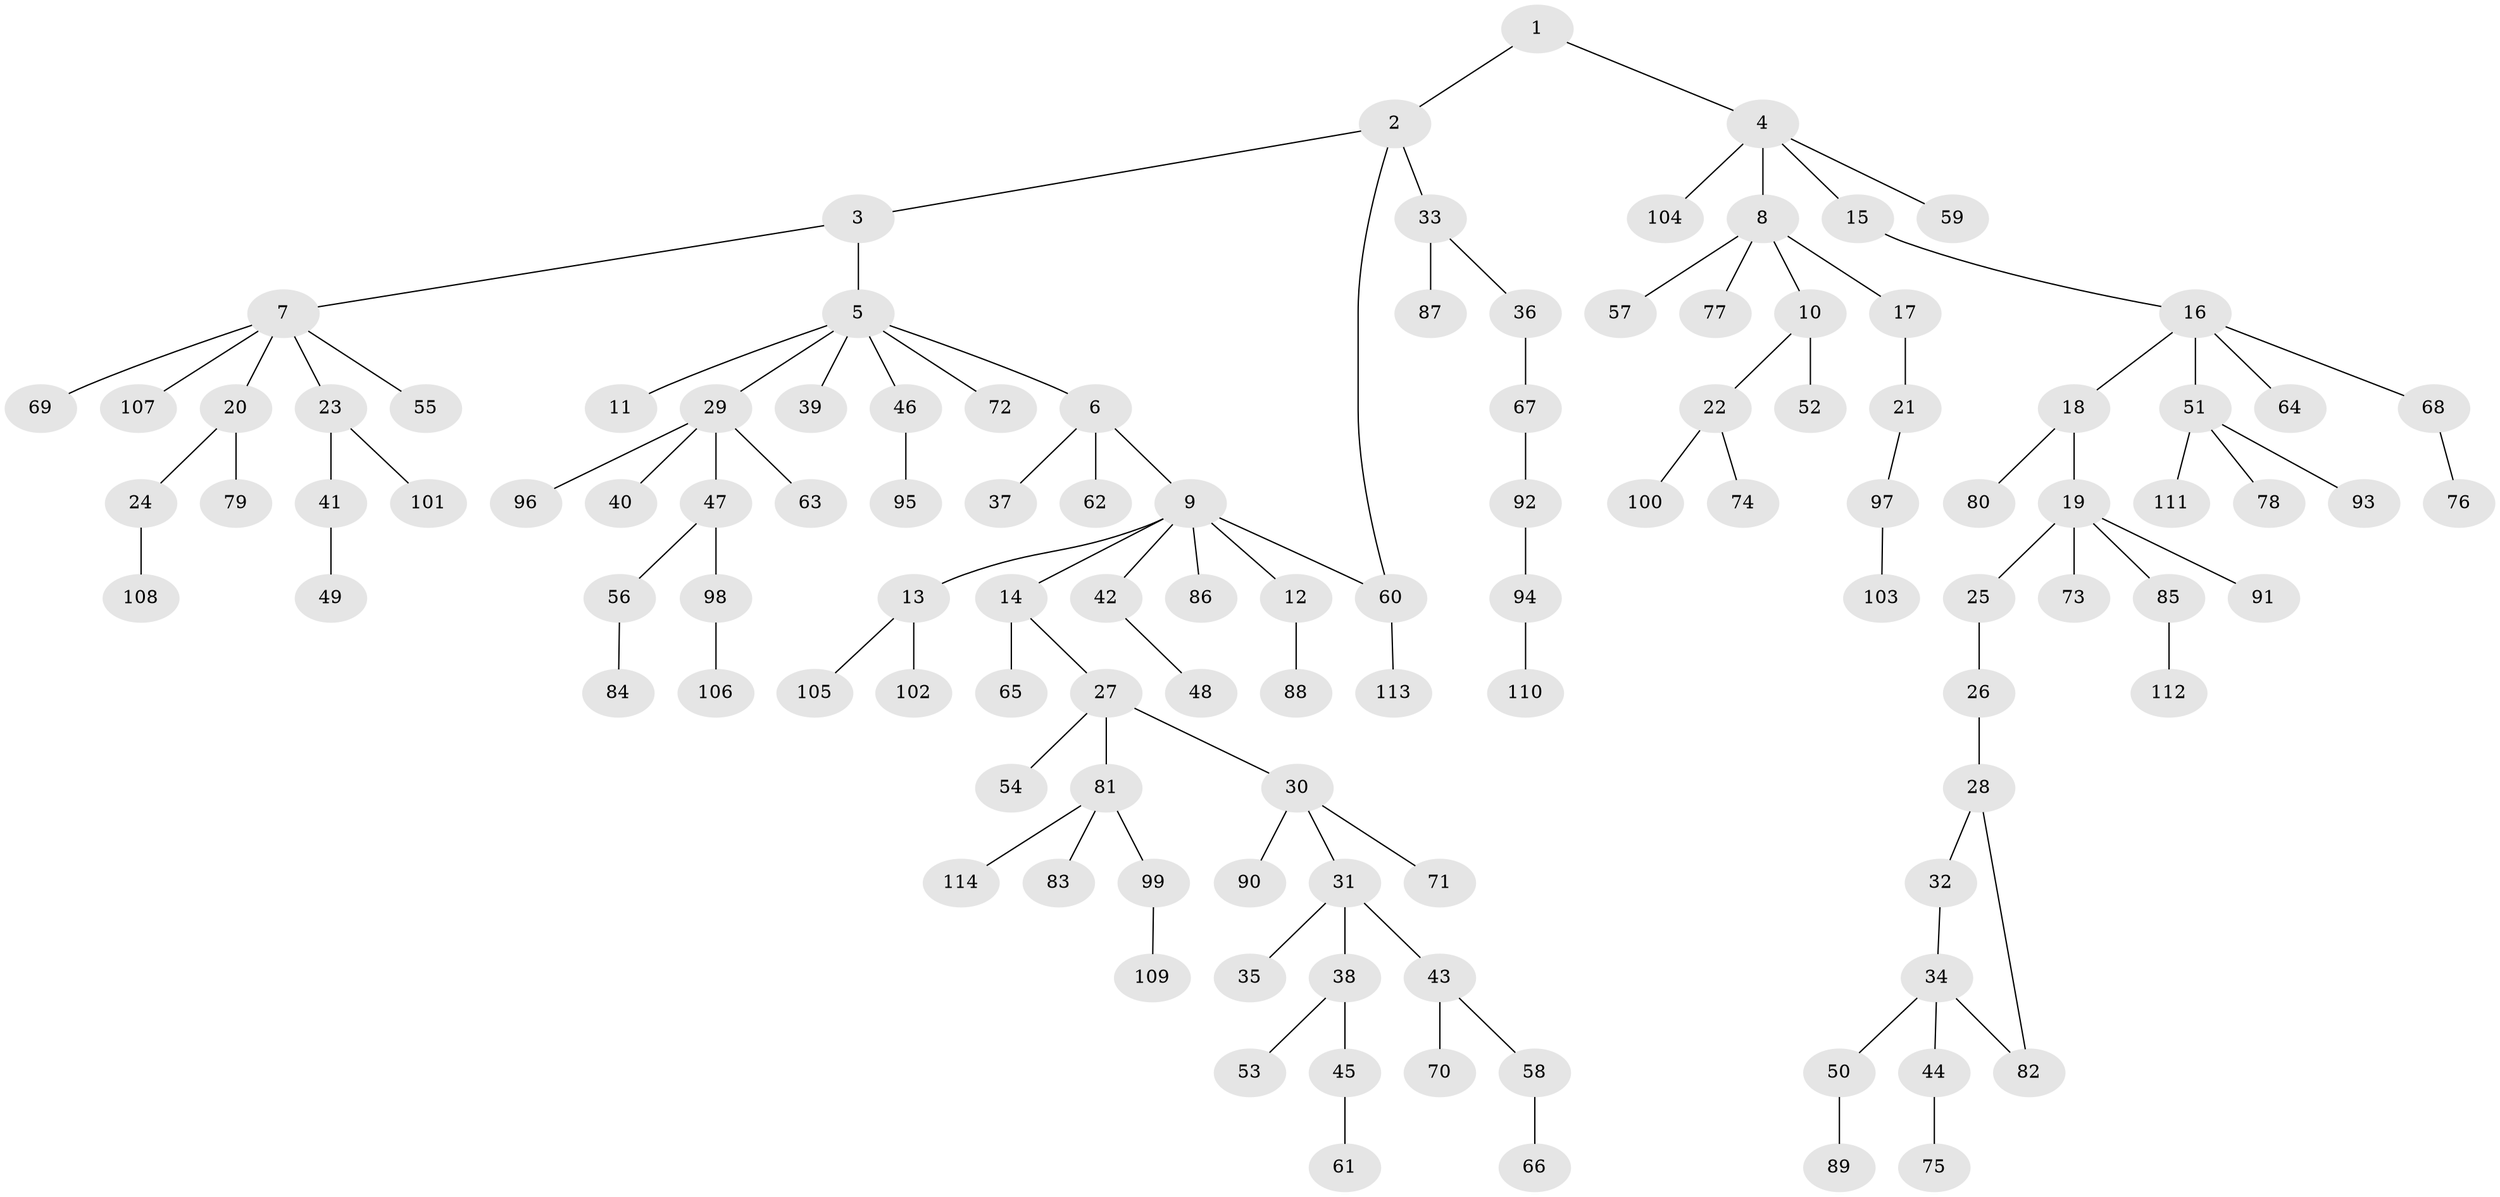 // Generated by graph-tools (version 1.1) at 2025/13/03/09/25 04:13:26]
// undirected, 114 vertices, 115 edges
graph export_dot {
graph [start="1"]
  node [color=gray90,style=filled];
  1;
  2;
  3;
  4;
  5;
  6;
  7;
  8;
  9;
  10;
  11;
  12;
  13;
  14;
  15;
  16;
  17;
  18;
  19;
  20;
  21;
  22;
  23;
  24;
  25;
  26;
  27;
  28;
  29;
  30;
  31;
  32;
  33;
  34;
  35;
  36;
  37;
  38;
  39;
  40;
  41;
  42;
  43;
  44;
  45;
  46;
  47;
  48;
  49;
  50;
  51;
  52;
  53;
  54;
  55;
  56;
  57;
  58;
  59;
  60;
  61;
  62;
  63;
  64;
  65;
  66;
  67;
  68;
  69;
  70;
  71;
  72;
  73;
  74;
  75;
  76;
  77;
  78;
  79;
  80;
  81;
  82;
  83;
  84;
  85;
  86;
  87;
  88;
  89;
  90;
  91;
  92;
  93;
  94;
  95;
  96;
  97;
  98;
  99;
  100;
  101;
  102;
  103;
  104;
  105;
  106;
  107;
  108;
  109;
  110;
  111;
  112;
  113;
  114;
  1 -- 2;
  1 -- 4;
  2 -- 3;
  2 -- 33;
  2 -- 60;
  3 -- 5;
  3 -- 7;
  4 -- 8;
  4 -- 15;
  4 -- 59;
  4 -- 104;
  5 -- 6;
  5 -- 11;
  5 -- 29;
  5 -- 39;
  5 -- 46;
  5 -- 72;
  6 -- 9;
  6 -- 37;
  6 -- 62;
  7 -- 20;
  7 -- 23;
  7 -- 55;
  7 -- 69;
  7 -- 107;
  8 -- 10;
  8 -- 17;
  8 -- 57;
  8 -- 77;
  9 -- 12;
  9 -- 13;
  9 -- 14;
  9 -- 42;
  9 -- 60;
  9 -- 86;
  10 -- 22;
  10 -- 52;
  12 -- 88;
  13 -- 102;
  13 -- 105;
  14 -- 27;
  14 -- 65;
  15 -- 16;
  16 -- 18;
  16 -- 51;
  16 -- 64;
  16 -- 68;
  17 -- 21;
  18 -- 19;
  18 -- 80;
  19 -- 25;
  19 -- 73;
  19 -- 85;
  19 -- 91;
  20 -- 24;
  20 -- 79;
  21 -- 97;
  22 -- 74;
  22 -- 100;
  23 -- 41;
  23 -- 101;
  24 -- 108;
  25 -- 26;
  26 -- 28;
  27 -- 30;
  27 -- 54;
  27 -- 81;
  28 -- 32;
  28 -- 82;
  29 -- 40;
  29 -- 47;
  29 -- 63;
  29 -- 96;
  30 -- 31;
  30 -- 71;
  30 -- 90;
  31 -- 35;
  31 -- 38;
  31 -- 43;
  32 -- 34;
  33 -- 36;
  33 -- 87;
  34 -- 44;
  34 -- 50;
  34 -- 82;
  36 -- 67;
  38 -- 45;
  38 -- 53;
  41 -- 49;
  42 -- 48;
  43 -- 58;
  43 -- 70;
  44 -- 75;
  45 -- 61;
  46 -- 95;
  47 -- 56;
  47 -- 98;
  50 -- 89;
  51 -- 78;
  51 -- 93;
  51 -- 111;
  56 -- 84;
  58 -- 66;
  60 -- 113;
  67 -- 92;
  68 -- 76;
  81 -- 83;
  81 -- 99;
  81 -- 114;
  85 -- 112;
  92 -- 94;
  94 -- 110;
  97 -- 103;
  98 -- 106;
  99 -- 109;
}
